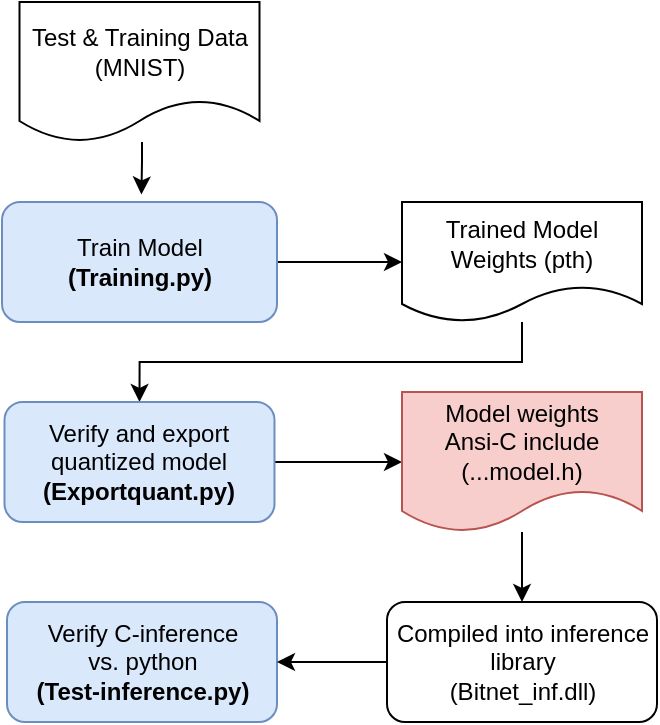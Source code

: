 <mxfile version="24.2.5" type="device">
  <diagram name="Seite-1" id="3egPZ30w5yX0ER5DUbPS">
    <mxGraphModel dx="1077" dy="627" grid="1" gridSize="10" guides="1" tooltips="1" connect="1" arrows="1" fold="1" page="1" pageScale="1" pageWidth="1169" pageHeight="1654" math="0" shadow="0">
      <root>
        <mxCell id="0" />
        <mxCell id="1" parent="0" />
        <mxCell id="cQJqnNuV-BZ1jjLTNnZL-16" style="edgeStyle=orthogonalEdgeStyle;rounded=0;orthogonalLoop=1;jettySize=auto;html=1;exitX=1;exitY=0.5;exitDx=0;exitDy=0;entryX=0;entryY=0.5;entryDx=0;entryDy=0;" edge="1" parent="1" source="cQJqnNuV-BZ1jjLTNnZL-3" target="cQJqnNuV-BZ1jjLTNnZL-5">
          <mxGeometry relative="1" as="geometry" />
        </mxCell>
        <mxCell id="cQJqnNuV-BZ1jjLTNnZL-3" value="Train Model&lt;div&gt;&lt;b&gt;(Training.py)&lt;/b&gt;&lt;/div&gt;" style="rounded=1;whiteSpace=wrap;html=1;fillColor=#dae8fc;strokeColor=#6c8ebf;" vertex="1" parent="1">
          <mxGeometry x="150" y="380" width="137.5" height="60" as="geometry" />
        </mxCell>
        <mxCell id="cQJqnNuV-BZ1jjLTNnZL-15" style="edgeStyle=orthogonalEdgeStyle;rounded=0;orthogonalLoop=1;jettySize=auto;html=1;entryX=0.507;entryY=-0.063;entryDx=0;entryDy=0;entryPerimeter=0;" edge="1" parent="1" source="cQJqnNuV-BZ1jjLTNnZL-4" target="cQJqnNuV-BZ1jjLTNnZL-3">
          <mxGeometry relative="1" as="geometry">
            <Array as="points">
              <mxPoint x="220" y="360" />
              <mxPoint x="220" y="360" />
            </Array>
          </mxGeometry>
        </mxCell>
        <mxCell id="cQJqnNuV-BZ1jjLTNnZL-4" value="Test &amp;amp; Training Data&lt;br&gt;(MNIST)" style="shape=document;whiteSpace=wrap;html=1;boundedLbl=1;" vertex="1" parent="1">
          <mxGeometry x="158.75" y="280" width="120" height="70" as="geometry" />
        </mxCell>
        <mxCell id="cQJqnNuV-BZ1jjLTNnZL-17" style="edgeStyle=orthogonalEdgeStyle;rounded=0;orthogonalLoop=1;jettySize=auto;html=1;entryX=0.5;entryY=0;entryDx=0;entryDy=0;" edge="1" parent="1" target="cQJqnNuV-BZ1jjLTNnZL-7">
          <mxGeometry relative="1" as="geometry">
            <mxPoint x="410" y="440" as="sourcePoint" />
            <Array as="points">
              <mxPoint x="410" y="460" />
              <mxPoint x="219" y="460" />
            </Array>
          </mxGeometry>
        </mxCell>
        <mxCell id="cQJqnNuV-BZ1jjLTNnZL-5" value="Trained Model Weights (pth)" style="shape=document;whiteSpace=wrap;html=1;boundedLbl=1;" vertex="1" parent="1">
          <mxGeometry x="350" y="380" width="120" height="60" as="geometry" />
        </mxCell>
        <mxCell id="cQJqnNuV-BZ1jjLTNnZL-20" style="edgeStyle=orthogonalEdgeStyle;rounded=0;orthogonalLoop=1;jettySize=auto;html=1;exitX=1;exitY=0.5;exitDx=0;exitDy=0;entryX=0;entryY=0.5;entryDx=0;entryDy=0;" edge="1" parent="1" source="cQJqnNuV-BZ1jjLTNnZL-7" target="cQJqnNuV-BZ1jjLTNnZL-10">
          <mxGeometry relative="1" as="geometry" />
        </mxCell>
        <mxCell id="cQJqnNuV-BZ1jjLTNnZL-7" value="Verify and export quantized model&lt;div&gt;&lt;b&gt;(Exportquant.py)&lt;/b&gt;&lt;/div&gt;" style="rounded=1;whiteSpace=wrap;html=1;fillColor=#dae8fc;strokeColor=#6c8ebf;" vertex="1" parent="1">
          <mxGeometry x="151.25" y="480" width="135" height="60" as="geometry" />
        </mxCell>
        <mxCell id="cQJqnNuV-BZ1jjLTNnZL-8" value="Verify C-inference &lt;br&gt;vs. python&lt;div&gt;&lt;b&gt;(Test-inference.py)&lt;/b&gt;&lt;/div&gt;" style="rounded=1;whiteSpace=wrap;html=1;fillColor=#dae8fc;strokeColor=#6c8ebf;" vertex="1" parent="1">
          <mxGeometry x="152.5" y="580" width="135" height="60" as="geometry" />
        </mxCell>
        <mxCell id="cQJqnNuV-BZ1jjLTNnZL-23" style="edgeStyle=orthogonalEdgeStyle;rounded=0;orthogonalLoop=1;jettySize=auto;html=1;entryX=0.5;entryY=0;entryDx=0;entryDy=0;" edge="1" parent="1" source="cQJqnNuV-BZ1jjLTNnZL-10" target="cQJqnNuV-BZ1jjLTNnZL-11">
          <mxGeometry relative="1" as="geometry" />
        </mxCell>
        <mxCell id="cQJqnNuV-BZ1jjLTNnZL-10" value="&lt;div&gt;Model weights&lt;/div&gt;&lt;div&gt;Ansi-C include&lt;/div&gt;(...model.h)" style="shape=document;whiteSpace=wrap;html=1;boundedLbl=1;fillColor=#f8cecc;strokeColor=#b85450;" vertex="1" parent="1">
          <mxGeometry x="350" y="475" width="120" height="70" as="geometry" />
        </mxCell>
        <mxCell id="cQJqnNuV-BZ1jjLTNnZL-24" style="edgeStyle=orthogonalEdgeStyle;rounded=0;orthogonalLoop=1;jettySize=auto;html=1;exitX=0;exitY=0.5;exitDx=0;exitDy=0;" edge="1" parent="1" source="cQJqnNuV-BZ1jjLTNnZL-11" target="cQJqnNuV-BZ1jjLTNnZL-8">
          <mxGeometry relative="1" as="geometry" />
        </mxCell>
        <mxCell id="cQJqnNuV-BZ1jjLTNnZL-11" value="Compiled into inference library&lt;br&gt;(Bitnet_inf.dll)" style="rounded=1;whiteSpace=wrap;html=1;" vertex="1" parent="1">
          <mxGeometry x="342.5" y="580" width="135" height="60" as="geometry" />
        </mxCell>
      </root>
    </mxGraphModel>
  </diagram>
</mxfile>
